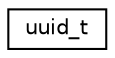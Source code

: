 digraph "Graphical Class Hierarchy"
{
 // LATEX_PDF_SIZE
  edge [fontname="Helvetica",fontsize="10",labelfontname="Helvetica",labelfontsize="10"];
  node [fontname="Helvetica",fontsize="10",shape=record];
  rankdir="LR";
  Node0 [label="uuid_t",height=0.2,width=0.4,color="black", fillcolor="white", style="filled",URL="$structuuid__t.html",tooltip="UUID layout."];
}
